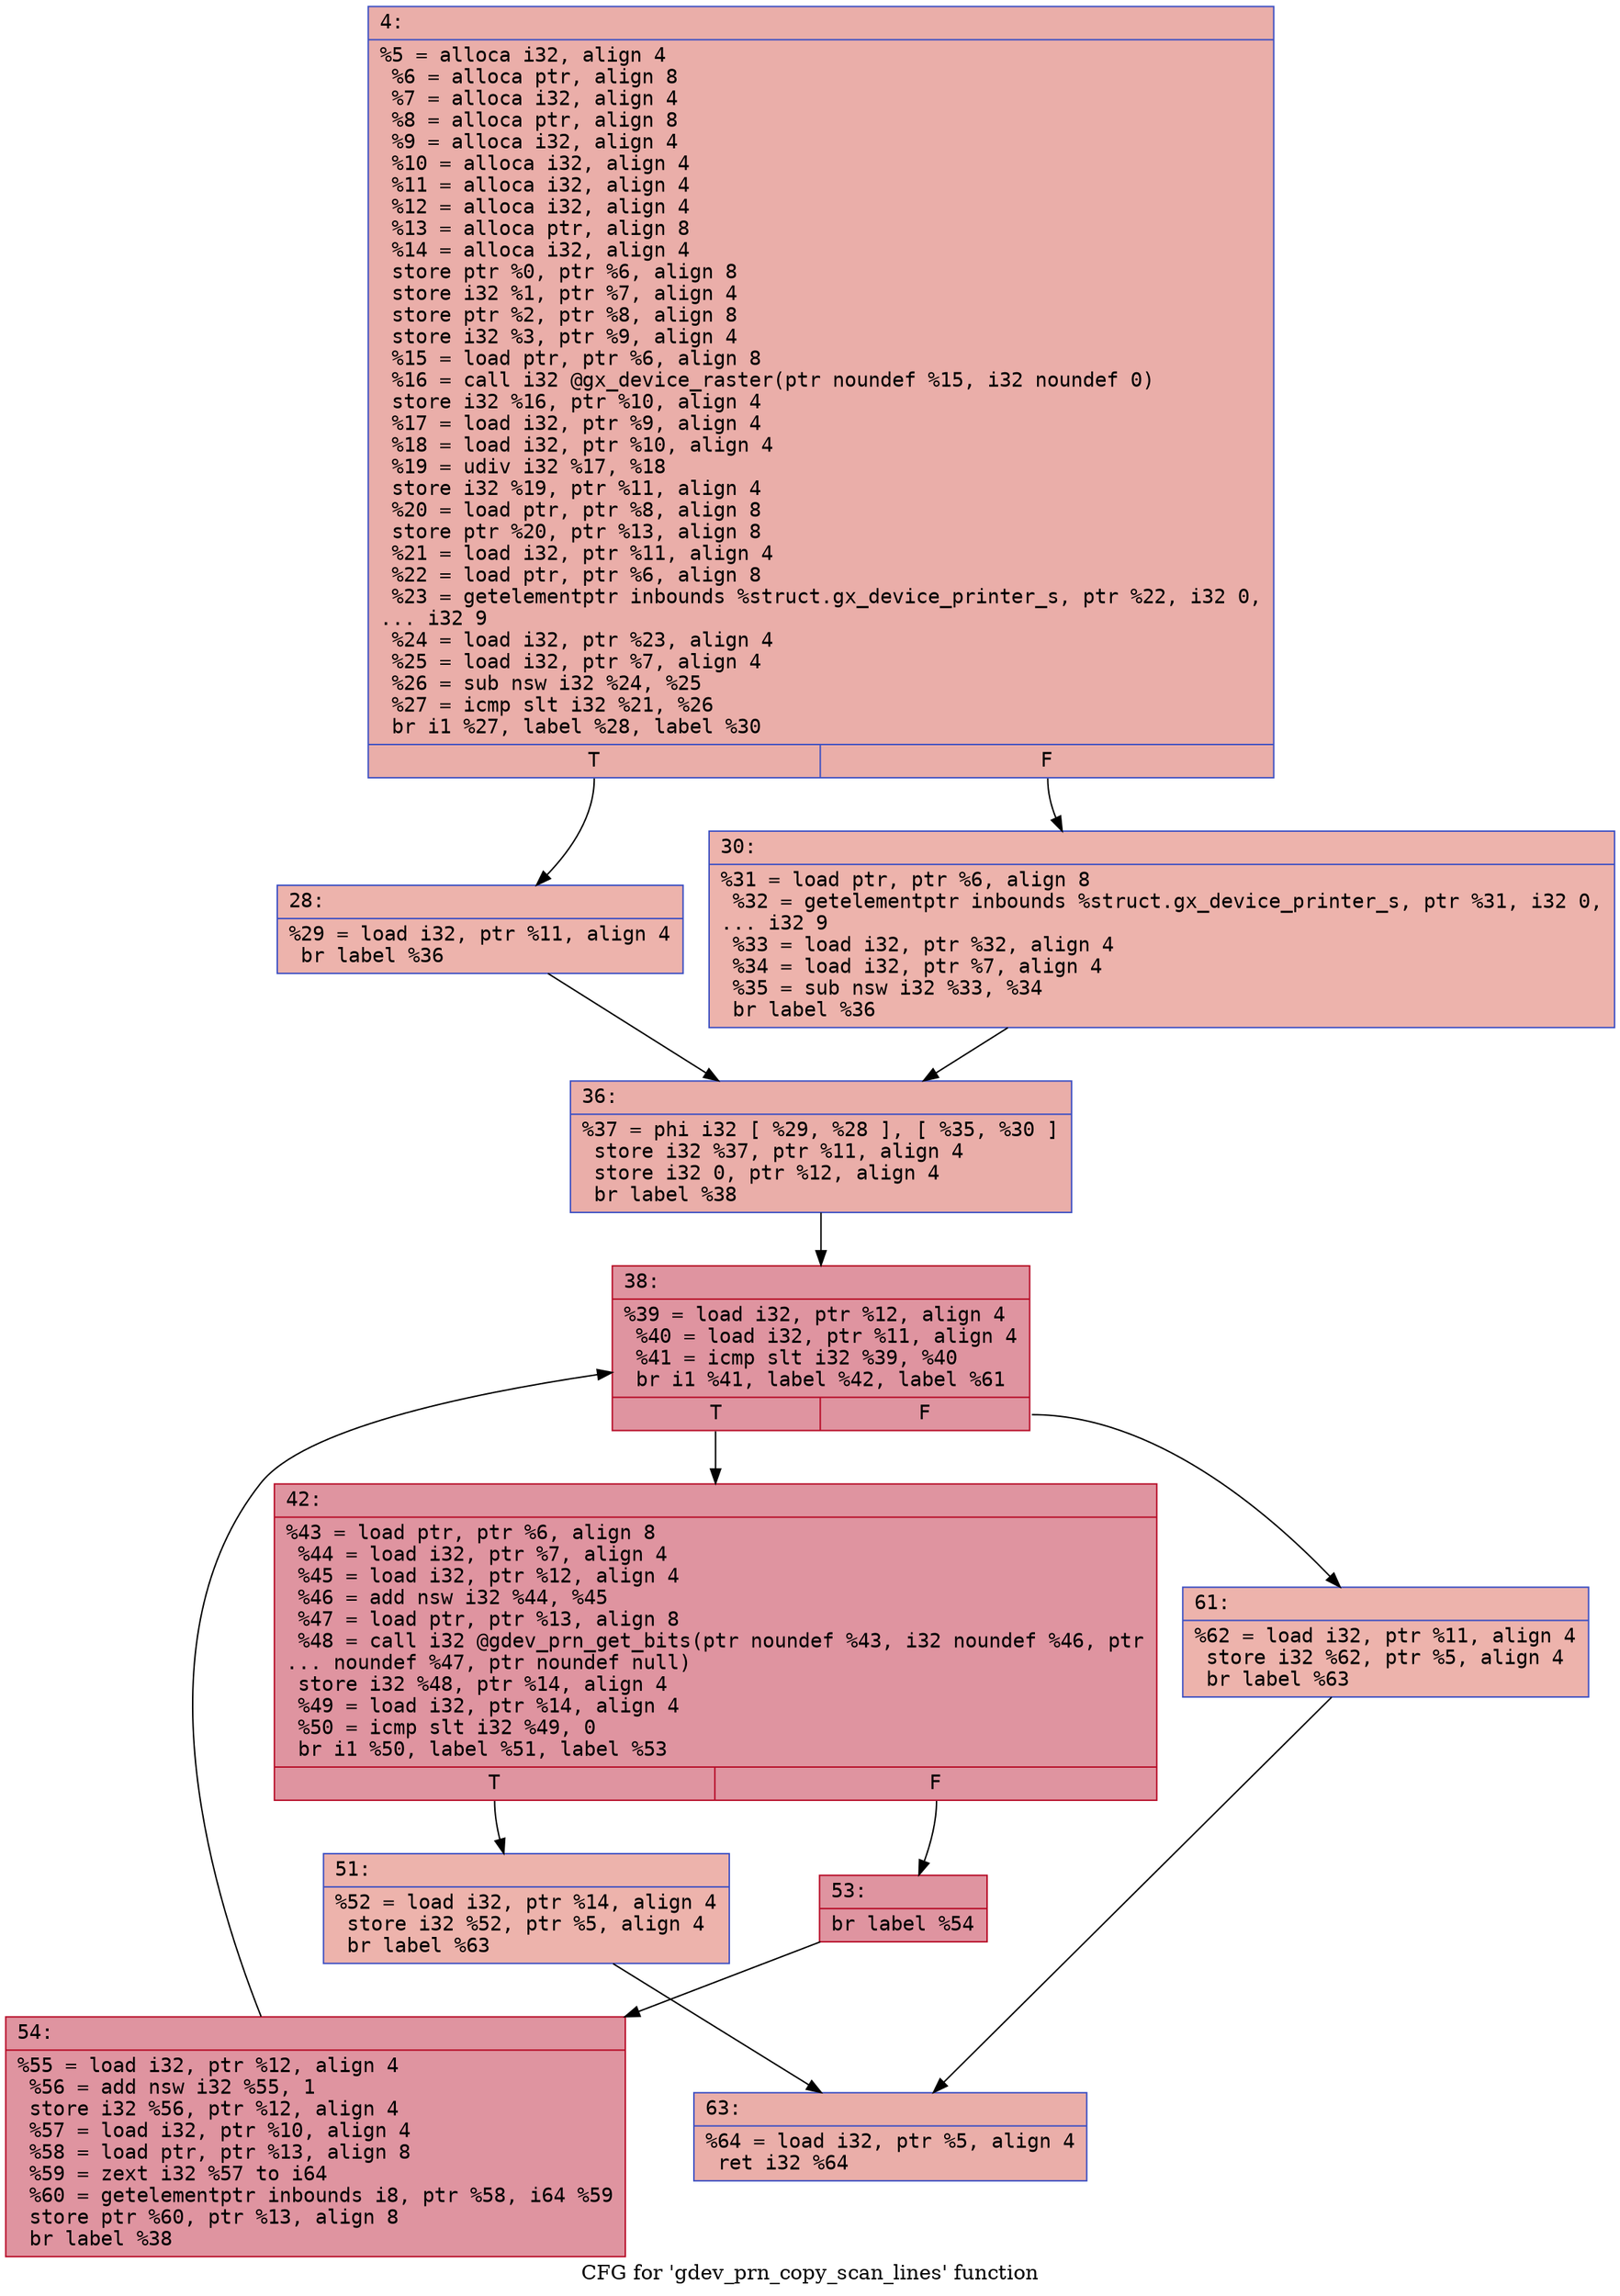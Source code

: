 digraph "CFG for 'gdev_prn_copy_scan_lines' function" {
	label="CFG for 'gdev_prn_copy_scan_lines' function";

	Node0x6000014039d0 [shape=record,color="#3d50c3ff", style=filled, fillcolor="#d0473d70" fontname="Courier",label="{4:\l|  %5 = alloca i32, align 4\l  %6 = alloca ptr, align 8\l  %7 = alloca i32, align 4\l  %8 = alloca ptr, align 8\l  %9 = alloca i32, align 4\l  %10 = alloca i32, align 4\l  %11 = alloca i32, align 4\l  %12 = alloca i32, align 4\l  %13 = alloca ptr, align 8\l  %14 = alloca i32, align 4\l  store ptr %0, ptr %6, align 8\l  store i32 %1, ptr %7, align 4\l  store ptr %2, ptr %8, align 8\l  store i32 %3, ptr %9, align 4\l  %15 = load ptr, ptr %6, align 8\l  %16 = call i32 @gx_device_raster(ptr noundef %15, i32 noundef 0)\l  store i32 %16, ptr %10, align 4\l  %17 = load i32, ptr %9, align 4\l  %18 = load i32, ptr %10, align 4\l  %19 = udiv i32 %17, %18\l  store i32 %19, ptr %11, align 4\l  %20 = load ptr, ptr %8, align 8\l  store ptr %20, ptr %13, align 8\l  %21 = load i32, ptr %11, align 4\l  %22 = load ptr, ptr %6, align 8\l  %23 = getelementptr inbounds %struct.gx_device_printer_s, ptr %22, i32 0,\l... i32 9\l  %24 = load i32, ptr %23, align 4\l  %25 = load i32, ptr %7, align 4\l  %26 = sub nsw i32 %24, %25\l  %27 = icmp slt i32 %21, %26\l  br i1 %27, label %28, label %30\l|{<s0>T|<s1>F}}"];
	Node0x6000014039d0:s0 -> Node0x600001403d40[tooltip="4 -> 28\nProbability 50.00%" ];
	Node0x6000014039d0:s1 -> Node0x600001403d90[tooltip="4 -> 30\nProbability 50.00%" ];
	Node0x600001403d40 [shape=record,color="#3d50c3ff", style=filled, fillcolor="#d6524470" fontname="Courier",label="{28:\l|  %29 = load i32, ptr %11, align 4\l  br label %36\l}"];
	Node0x600001403d40 -> Node0x600001403de0[tooltip="28 -> 36\nProbability 100.00%" ];
	Node0x600001403d90 [shape=record,color="#3d50c3ff", style=filled, fillcolor="#d6524470" fontname="Courier",label="{30:\l|  %31 = load ptr, ptr %6, align 8\l  %32 = getelementptr inbounds %struct.gx_device_printer_s, ptr %31, i32 0,\l... i32 9\l  %33 = load i32, ptr %32, align 4\l  %34 = load i32, ptr %7, align 4\l  %35 = sub nsw i32 %33, %34\l  br label %36\l}"];
	Node0x600001403d90 -> Node0x600001403de0[tooltip="30 -> 36\nProbability 100.00%" ];
	Node0x600001403de0 [shape=record,color="#3d50c3ff", style=filled, fillcolor="#d0473d70" fontname="Courier",label="{36:\l|  %37 = phi i32 [ %29, %28 ], [ %35, %30 ]\l  store i32 %37, ptr %11, align 4\l  store i32 0, ptr %12, align 4\l  br label %38\l}"];
	Node0x600001403de0 -> Node0x600001403e30[tooltip="36 -> 38\nProbability 100.00%" ];
	Node0x600001403e30 [shape=record,color="#b70d28ff", style=filled, fillcolor="#b70d2870" fontname="Courier",label="{38:\l|  %39 = load i32, ptr %12, align 4\l  %40 = load i32, ptr %11, align 4\l  %41 = icmp slt i32 %39, %40\l  br i1 %41, label %42, label %61\l|{<s0>T|<s1>F}}"];
	Node0x600001403e30:s0 -> Node0x600001403e80[tooltip="38 -> 42\nProbability 96.88%" ];
	Node0x600001403e30:s1 -> Node0x60000141c000[tooltip="38 -> 61\nProbability 3.12%" ];
	Node0x600001403e80 [shape=record,color="#b70d28ff", style=filled, fillcolor="#b70d2870" fontname="Courier",label="{42:\l|  %43 = load ptr, ptr %6, align 8\l  %44 = load i32, ptr %7, align 4\l  %45 = load i32, ptr %12, align 4\l  %46 = add nsw i32 %44, %45\l  %47 = load ptr, ptr %13, align 8\l  %48 = call i32 @gdev_prn_get_bits(ptr noundef %43, i32 noundef %46, ptr\l... noundef %47, ptr noundef null)\l  store i32 %48, ptr %14, align 4\l  %49 = load i32, ptr %14, align 4\l  %50 = icmp slt i32 %49, 0\l  br i1 %50, label %51, label %53\l|{<s0>T|<s1>F}}"];
	Node0x600001403e80:s0 -> Node0x600001403ed0[tooltip="42 -> 51\nProbability 3.12%" ];
	Node0x600001403e80:s1 -> Node0x600001403f20[tooltip="42 -> 53\nProbability 96.88%" ];
	Node0x600001403ed0 [shape=record,color="#3d50c3ff", style=filled, fillcolor="#d6524470" fontname="Courier",label="{51:\l|  %52 = load i32, ptr %14, align 4\l  store i32 %52, ptr %5, align 4\l  br label %63\l}"];
	Node0x600001403ed0 -> Node0x60000141c050[tooltip="51 -> 63\nProbability 100.00%" ];
	Node0x600001403f20 [shape=record,color="#b70d28ff", style=filled, fillcolor="#b70d2870" fontname="Courier",label="{53:\l|  br label %54\l}"];
	Node0x600001403f20 -> Node0x600001403f70[tooltip="53 -> 54\nProbability 100.00%" ];
	Node0x600001403f70 [shape=record,color="#b70d28ff", style=filled, fillcolor="#b70d2870" fontname="Courier",label="{54:\l|  %55 = load i32, ptr %12, align 4\l  %56 = add nsw i32 %55, 1\l  store i32 %56, ptr %12, align 4\l  %57 = load i32, ptr %10, align 4\l  %58 = load ptr, ptr %13, align 8\l  %59 = zext i32 %57 to i64\l  %60 = getelementptr inbounds i8, ptr %58, i64 %59\l  store ptr %60, ptr %13, align 8\l  br label %38\l}"];
	Node0x600001403f70 -> Node0x600001403e30[tooltip="54 -> 38\nProbability 100.00%" ];
	Node0x60000141c000 [shape=record,color="#3d50c3ff", style=filled, fillcolor="#d6524470" fontname="Courier",label="{61:\l|  %62 = load i32, ptr %11, align 4\l  store i32 %62, ptr %5, align 4\l  br label %63\l}"];
	Node0x60000141c000 -> Node0x60000141c050[tooltip="61 -> 63\nProbability 100.00%" ];
	Node0x60000141c050 [shape=record,color="#3d50c3ff", style=filled, fillcolor="#d0473d70" fontname="Courier",label="{63:\l|  %64 = load i32, ptr %5, align 4\l  ret i32 %64\l}"];
}
